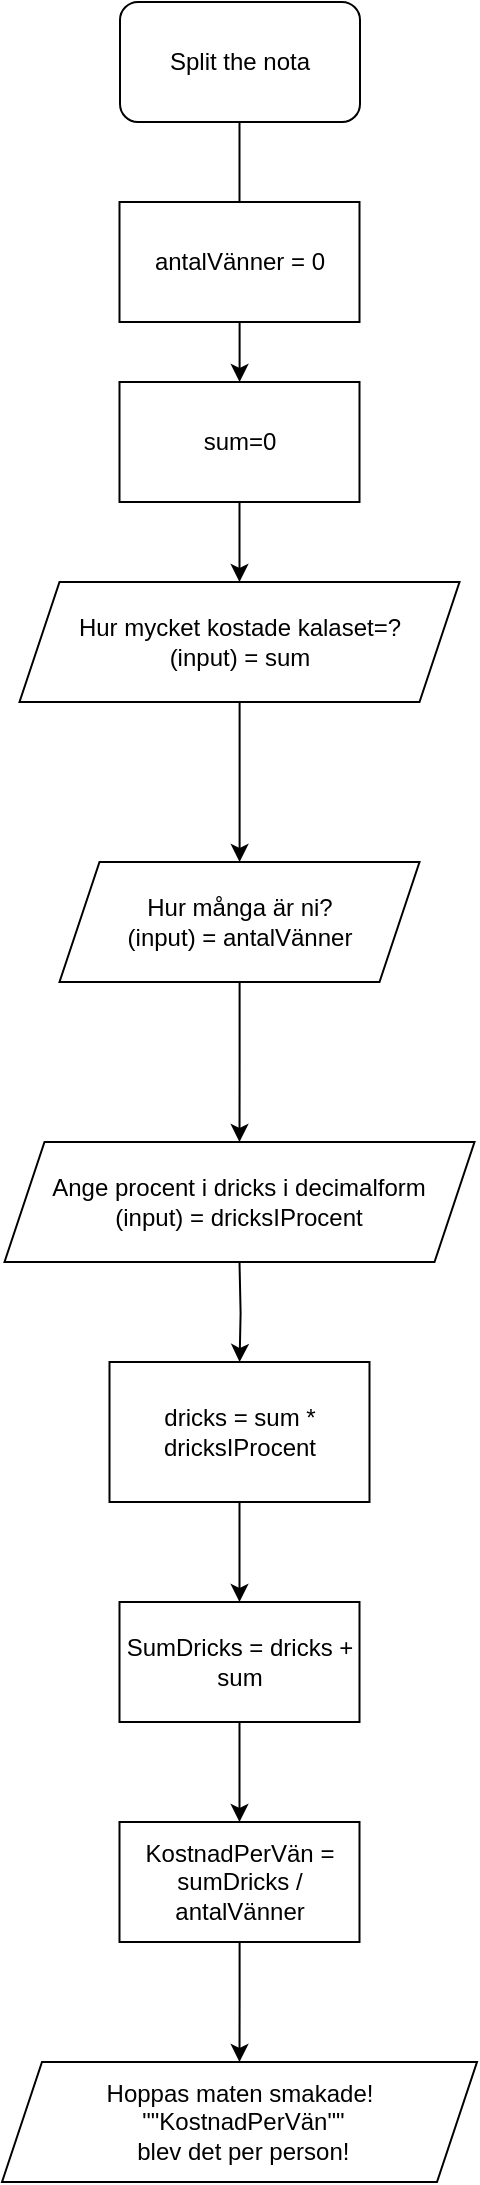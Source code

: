 <mxfile version="25.0.3">
  <diagram name="Sida-1" id="5Q9jyhPz3eoA3dqXUvgz">
    <mxGraphModel grid="1" page="1" gridSize="10" guides="1" tooltips="1" connect="1" arrows="1" fold="1" pageScale="1" pageWidth="827" pageHeight="1169" math="0" shadow="0">
      <root>
        <mxCell id="0" />
        <mxCell id="1" parent="0" />
        <mxCell id="UsRlQDnwz60ZfrbxX_Cp-7" value="" style="edgeStyle=orthogonalEdgeStyle;rounded=0;orthogonalLoop=1;jettySize=auto;html=1;" edge="1" parent="1">
          <mxGeometry relative="1" as="geometry">
            <mxPoint x="413.75" y="150" as="targetPoint" />
            <mxPoint x="413.75" y="60" as="sourcePoint" />
          </mxGeometry>
        </mxCell>
        <mxCell id="UsRlQDnwz60ZfrbxX_Cp-3" value="Split the nota" style="rounded=1;whiteSpace=wrap;html=1;" vertex="1" parent="1">
          <mxGeometry x="354" width="120" height="60" as="geometry" />
        </mxCell>
        <mxCell id="UsRlQDnwz60ZfrbxX_Cp-10" value="" style="edgeStyle=orthogonalEdgeStyle;rounded=0;orthogonalLoop=1;jettySize=auto;html=1;" edge="1" parent="1" source="UsRlQDnwz60ZfrbxX_Cp-8" target="UsRlQDnwz60ZfrbxX_Cp-9">
          <mxGeometry relative="1" as="geometry" />
        </mxCell>
        <mxCell id="UsRlQDnwz60ZfrbxX_Cp-8" value="sum=0" style="rounded=0;whiteSpace=wrap;html=1;" vertex="1" parent="1">
          <mxGeometry x="353.75" y="190" width="120" height="60" as="geometry" />
        </mxCell>
        <mxCell id="UsRlQDnwz60ZfrbxX_Cp-12" value="" style="edgeStyle=orthogonalEdgeStyle;rounded=0;orthogonalLoop=1;jettySize=auto;html=1;" edge="1" parent="1" source="UsRlQDnwz60ZfrbxX_Cp-9" target="UsRlQDnwz60ZfrbxX_Cp-11">
          <mxGeometry relative="1" as="geometry" />
        </mxCell>
        <mxCell id="UsRlQDnwz60ZfrbxX_Cp-9" value="Hur mycket kostade kalaset=?&lt;div&gt;(input) = sum&lt;/div&gt;" style="shape=parallelogram;perimeter=parallelogramPerimeter;whiteSpace=wrap;html=1;fixedSize=1;rounded=0;" vertex="1" parent="1">
          <mxGeometry x="303.75" y="290" width="220" height="60" as="geometry" />
        </mxCell>
        <mxCell id="UsRlQDnwz60ZfrbxX_Cp-14" value="" style="edgeStyle=orthogonalEdgeStyle;rounded=0;orthogonalLoop=1;jettySize=auto;html=1;" edge="1" parent="1" source="UsRlQDnwz60ZfrbxX_Cp-11">
          <mxGeometry relative="1" as="geometry">
            <mxPoint x="413.75" y="570" as="targetPoint" />
          </mxGeometry>
        </mxCell>
        <mxCell id="UsRlQDnwz60ZfrbxX_Cp-11" value="Hur många är ni?&lt;div&gt;(input) = antalVänner&lt;/div&gt;" style="shape=parallelogram;perimeter=parallelogramPerimeter;whiteSpace=wrap;html=1;fixedSize=1;rounded=0;" vertex="1" parent="1">
          <mxGeometry x="323.75" y="430" width="180" height="60" as="geometry" />
        </mxCell>
        <mxCell id="UsRlQDnwz60ZfrbxX_Cp-16" value="" style="edgeStyle=orthogonalEdgeStyle;rounded=0;orthogonalLoop=1;jettySize=auto;html=1;" edge="1" parent="1" target="UsRlQDnwz60ZfrbxX_Cp-15">
          <mxGeometry relative="1" as="geometry">
            <mxPoint x="413.75" y="630" as="sourcePoint" />
          </mxGeometry>
        </mxCell>
        <mxCell id="UsRlQDnwz60ZfrbxX_Cp-13" value="&lt;div&gt;&lt;div&gt;Ange procent i dricks i decimalform&lt;/div&gt;&lt;div&gt;(input) = dricksIProcent&lt;/div&gt;&lt;/div&gt;" style="shape=parallelogram;perimeter=parallelogramPerimeter;whiteSpace=wrap;html=1;fixedSize=1;rounded=0;" vertex="1" parent="1">
          <mxGeometry x="296.25" y="570" width="235" height="60" as="geometry" />
        </mxCell>
        <mxCell id="UsRlQDnwz60ZfrbxX_Cp-18" value="" style="edgeStyle=orthogonalEdgeStyle;rounded=0;orthogonalLoop=1;jettySize=auto;html=1;" edge="1" parent="1" source="UsRlQDnwz60ZfrbxX_Cp-15" target="UsRlQDnwz60ZfrbxX_Cp-17">
          <mxGeometry relative="1" as="geometry" />
        </mxCell>
        <mxCell id="UsRlQDnwz60ZfrbxX_Cp-15" value="dricks = sum * dricksIProcent" style="rounded=0;whiteSpace=wrap;html=1;" vertex="1" parent="1">
          <mxGeometry x="348.75" y="680" width="130" height="70" as="geometry" />
        </mxCell>
        <mxCell id="UsRlQDnwz60ZfrbxX_Cp-20" value="" style="edgeStyle=orthogonalEdgeStyle;rounded=0;orthogonalLoop=1;jettySize=auto;html=1;" edge="1" parent="1" source="UsRlQDnwz60ZfrbxX_Cp-17" target="UsRlQDnwz60ZfrbxX_Cp-19">
          <mxGeometry relative="1" as="geometry" />
        </mxCell>
        <mxCell id="UsRlQDnwz60ZfrbxX_Cp-17" value="SumDricks = dricks + sum" style="rounded=0;whiteSpace=wrap;html=1;" vertex="1" parent="1">
          <mxGeometry x="353.75" y="800" width="120" height="60" as="geometry" />
        </mxCell>
        <mxCell id="UsRlQDnwz60ZfrbxX_Cp-25" value="" style="edgeStyle=orthogonalEdgeStyle;rounded=0;orthogonalLoop=1;jettySize=auto;html=1;" edge="1" parent="1" source="UsRlQDnwz60ZfrbxX_Cp-19" target="UsRlQDnwz60ZfrbxX_Cp-24">
          <mxGeometry relative="1" as="geometry" />
        </mxCell>
        <mxCell id="UsRlQDnwz60ZfrbxX_Cp-19" value="KostnadPerVän = sumDricks / antalVänner" style="rounded=0;whiteSpace=wrap;html=1;" vertex="1" parent="1">
          <mxGeometry x="353.75" y="910" width="120" height="60" as="geometry" />
        </mxCell>
        <mxCell id="UsRlQDnwz60ZfrbxX_Cp-23" value="" style="edgeStyle=orthogonalEdgeStyle;rounded=0;orthogonalLoop=1;jettySize=auto;html=1;" edge="1" parent="1" source="UsRlQDnwz60ZfrbxX_Cp-21" target="UsRlQDnwz60ZfrbxX_Cp-8">
          <mxGeometry relative="1" as="geometry" />
        </mxCell>
        <mxCell id="UsRlQDnwz60ZfrbxX_Cp-21" value="antalVänner = 0" style="rounded=0;whiteSpace=wrap;html=1;" vertex="1" parent="1">
          <mxGeometry x="353.75" y="100" width="120" height="60" as="geometry" />
        </mxCell>
        <mxCell id="UsRlQDnwz60ZfrbxX_Cp-24" value="Hoppas maten smakade!&lt;div&gt;&amp;nbsp;&quot;&quot;KostnadPerVän&quot;&quot;&lt;/div&gt;&lt;div&gt;&amp;nbsp;blev det per person!&lt;/div&gt;" style="shape=parallelogram;perimeter=parallelogramPerimeter;whiteSpace=wrap;html=1;fixedSize=1;rounded=0;" vertex="1" parent="1">
          <mxGeometry x="295" y="1030" width="237.5" height="60" as="geometry" />
        </mxCell>
      </root>
    </mxGraphModel>
  </diagram>
</mxfile>
